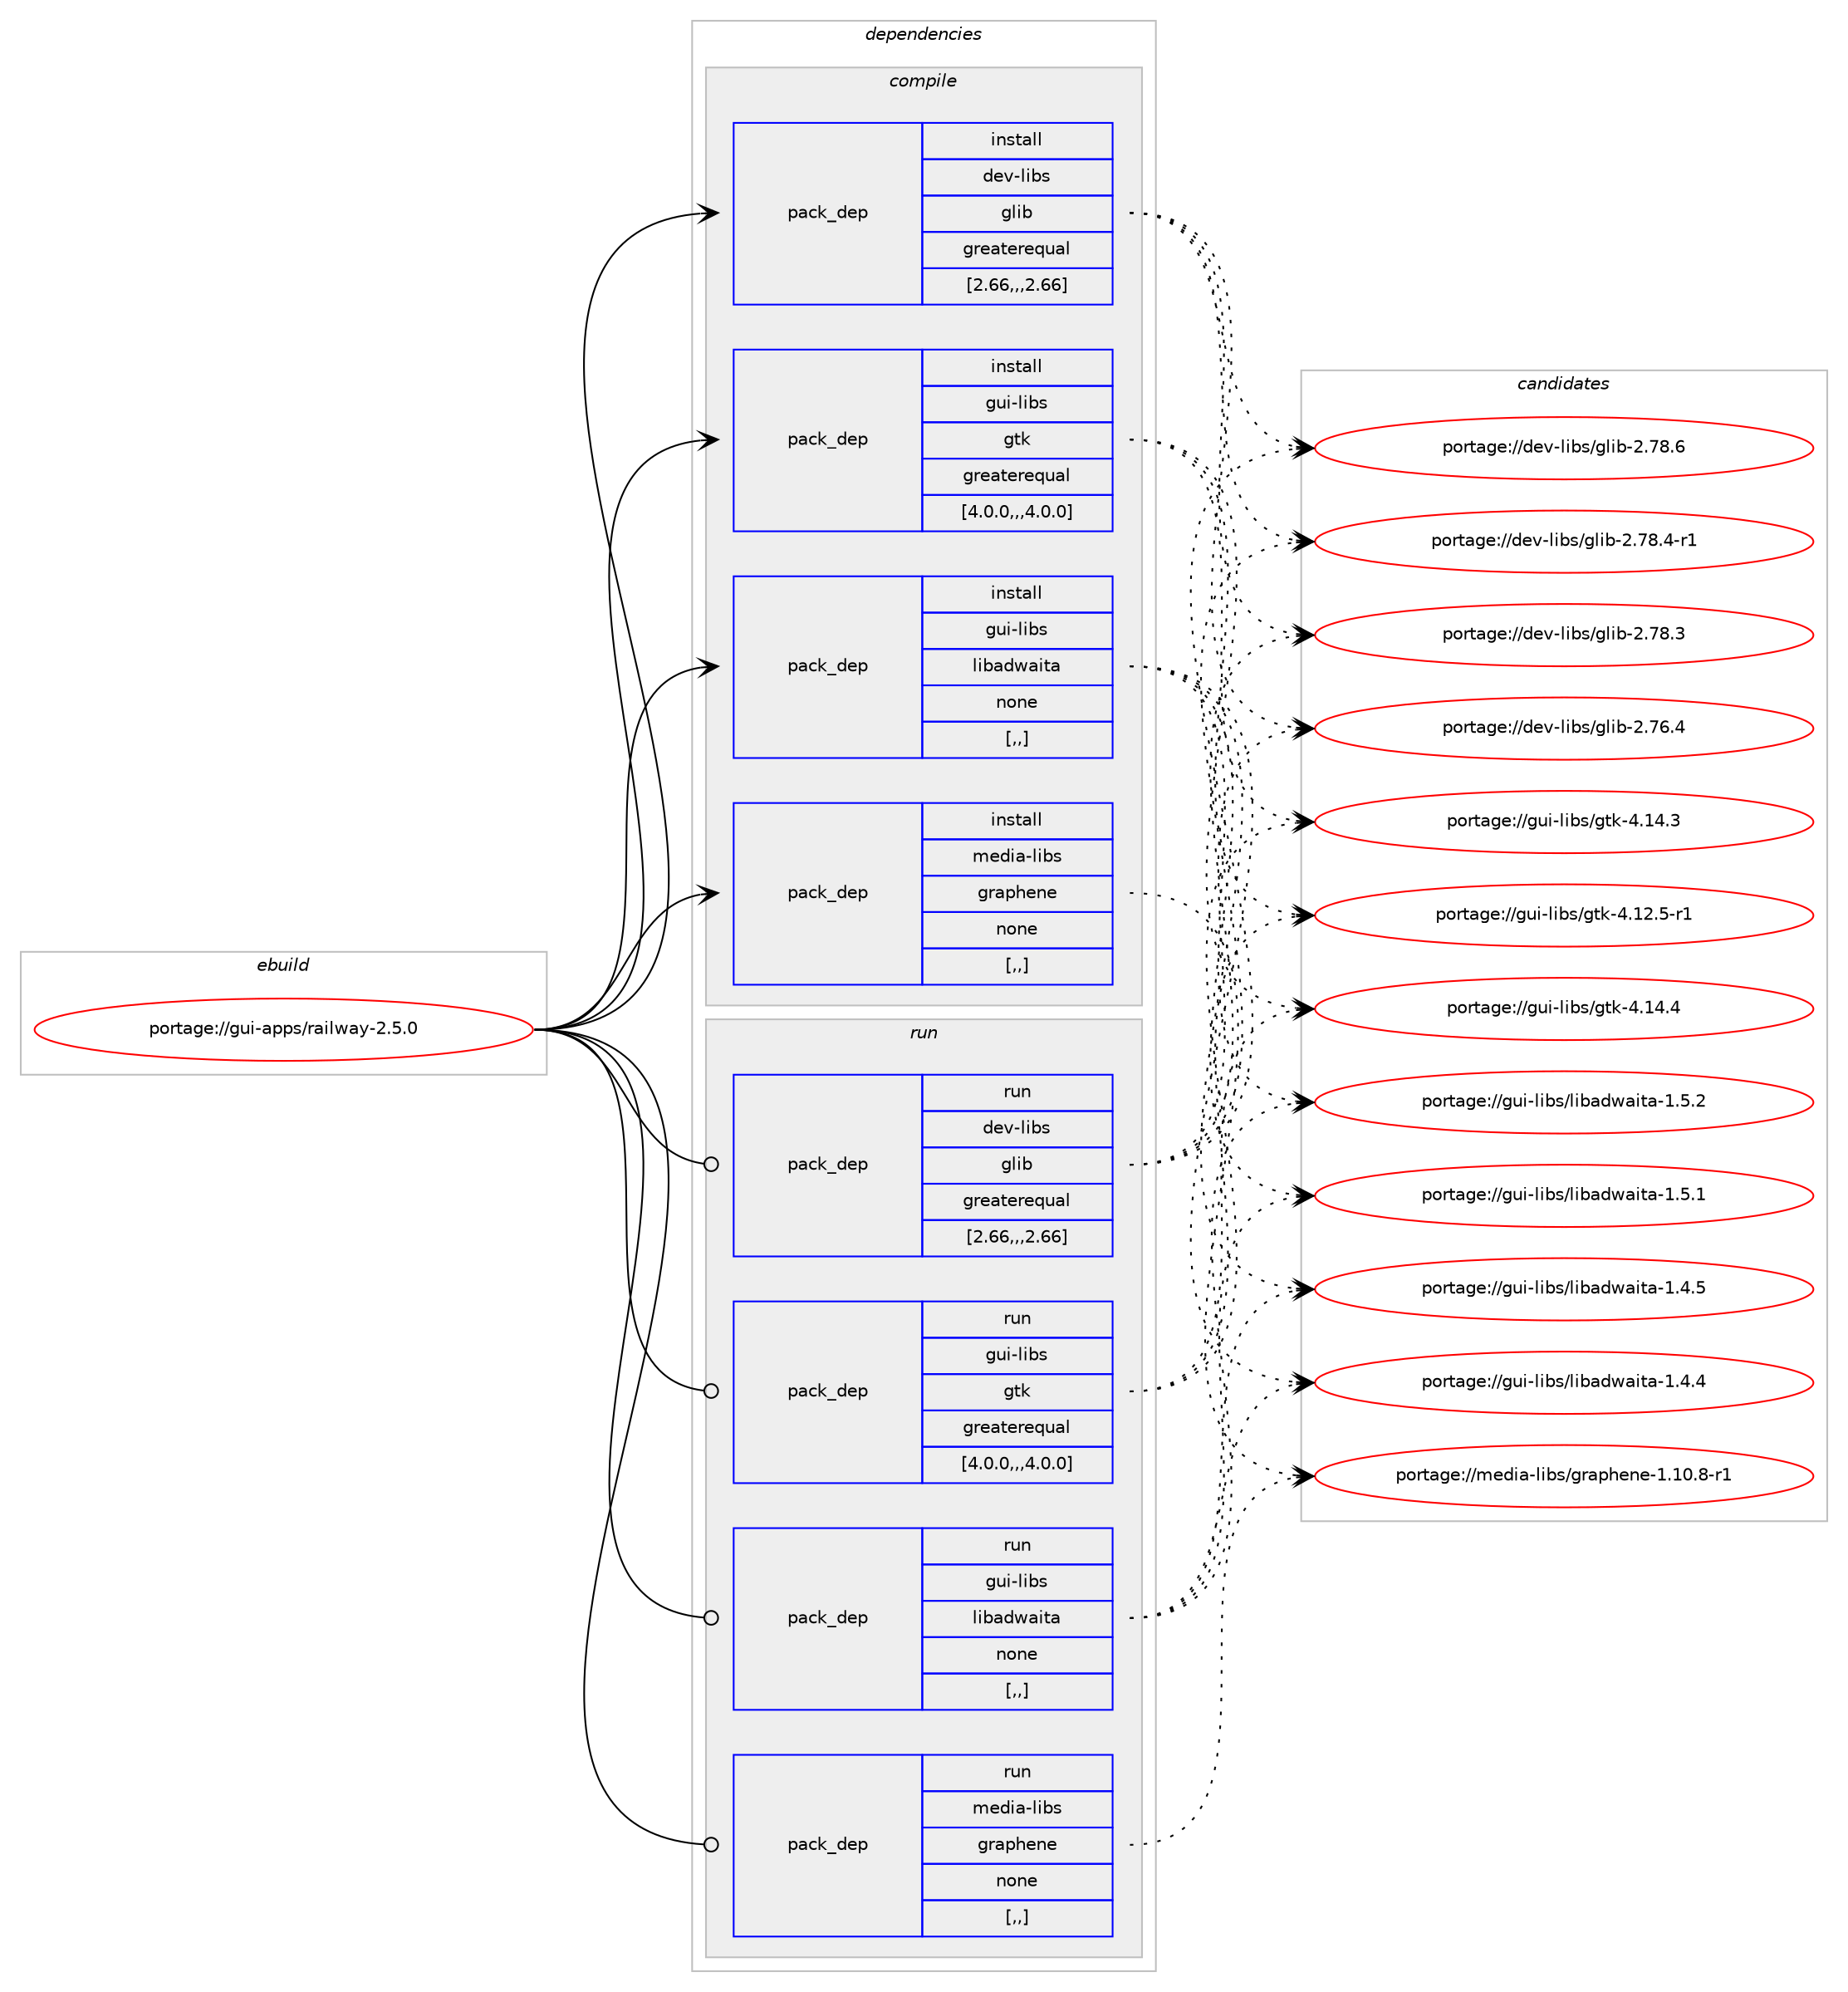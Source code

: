 digraph prolog {

# *************
# Graph options
# *************

newrank=true;
concentrate=true;
compound=true;
graph [rankdir=LR,fontname=Helvetica,fontsize=10,ranksep=1.5];#, ranksep=2.5, nodesep=0.2];
edge  [arrowhead=vee];
node  [fontname=Helvetica,fontsize=10];

# **********
# The ebuild
# **********

subgraph cluster_leftcol {
color=gray;
label=<<i>ebuild</i>>;
id [label="portage://gui-apps/railway-2.5.0", color=red, width=4, href="../gui-apps/railway-2.5.0.svg"];
}

# ****************
# The dependencies
# ****************

subgraph cluster_midcol {
color=gray;
label=<<i>dependencies</i>>;
subgraph cluster_compile {
fillcolor="#eeeeee";
style=filled;
label=<<i>compile</i>>;
subgraph pack174816 {
dependency242584 [label=<<TABLE BORDER="0" CELLBORDER="1" CELLSPACING="0" CELLPADDING="4" WIDTH="220"><TR><TD ROWSPAN="6" CELLPADDING="30">pack_dep</TD></TR><TR><TD WIDTH="110">install</TD></TR><TR><TD>dev-libs</TD></TR><TR><TD>glib</TD></TR><TR><TD>greaterequal</TD></TR><TR><TD>[2.66,,,2.66]</TD></TR></TABLE>>, shape=none, color=blue];
}
id:e -> dependency242584:w [weight=20,style="solid",arrowhead="vee"];
subgraph pack174817 {
dependency242585 [label=<<TABLE BORDER="0" CELLBORDER="1" CELLSPACING="0" CELLPADDING="4" WIDTH="220"><TR><TD ROWSPAN="6" CELLPADDING="30">pack_dep</TD></TR><TR><TD WIDTH="110">install</TD></TR><TR><TD>gui-libs</TD></TR><TR><TD>gtk</TD></TR><TR><TD>greaterequal</TD></TR><TR><TD>[4.0.0,,,4.0.0]</TD></TR></TABLE>>, shape=none, color=blue];
}
id:e -> dependency242585:w [weight=20,style="solid",arrowhead="vee"];
subgraph pack174818 {
dependency242586 [label=<<TABLE BORDER="0" CELLBORDER="1" CELLSPACING="0" CELLPADDING="4" WIDTH="220"><TR><TD ROWSPAN="6" CELLPADDING="30">pack_dep</TD></TR><TR><TD WIDTH="110">install</TD></TR><TR><TD>gui-libs</TD></TR><TR><TD>libadwaita</TD></TR><TR><TD>none</TD></TR><TR><TD>[,,]</TD></TR></TABLE>>, shape=none, color=blue];
}
id:e -> dependency242586:w [weight=20,style="solid",arrowhead="vee"];
subgraph pack174819 {
dependency242587 [label=<<TABLE BORDER="0" CELLBORDER="1" CELLSPACING="0" CELLPADDING="4" WIDTH="220"><TR><TD ROWSPAN="6" CELLPADDING="30">pack_dep</TD></TR><TR><TD WIDTH="110">install</TD></TR><TR><TD>media-libs</TD></TR><TR><TD>graphene</TD></TR><TR><TD>none</TD></TR><TR><TD>[,,]</TD></TR></TABLE>>, shape=none, color=blue];
}
id:e -> dependency242587:w [weight=20,style="solid",arrowhead="vee"];
}
subgraph cluster_compileandrun {
fillcolor="#eeeeee";
style=filled;
label=<<i>compile and run</i>>;
}
subgraph cluster_run {
fillcolor="#eeeeee";
style=filled;
label=<<i>run</i>>;
subgraph pack174820 {
dependency242588 [label=<<TABLE BORDER="0" CELLBORDER="1" CELLSPACING="0" CELLPADDING="4" WIDTH="220"><TR><TD ROWSPAN="6" CELLPADDING="30">pack_dep</TD></TR><TR><TD WIDTH="110">run</TD></TR><TR><TD>dev-libs</TD></TR><TR><TD>glib</TD></TR><TR><TD>greaterequal</TD></TR><TR><TD>[2.66,,,2.66]</TD></TR></TABLE>>, shape=none, color=blue];
}
id:e -> dependency242588:w [weight=20,style="solid",arrowhead="odot"];
subgraph pack174821 {
dependency242589 [label=<<TABLE BORDER="0" CELLBORDER="1" CELLSPACING="0" CELLPADDING="4" WIDTH="220"><TR><TD ROWSPAN="6" CELLPADDING="30">pack_dep</TD></TR><TR><TD WIDTH="110">run</TD></TR><TR><TD>gui-libs</TD></TR><TR><TD>gtk</TD></TR><TR><TD>greaterequal</TD></TR><TR><TD>[4.0.0,,,4.0.0]</TD></TR></TABLE>>, shape=none, color=blue];
}
id:e -> dependency242589:w [weight=20,style="solid",arrowhead="odot"];
subgraph pack174822 {
dependency242590 [label=<<TABLE BORDER="0" CELLBORDER="1" CELLSPACING="0" CELLPADDING="4" WIDTH="220"><TR><TD ROWSPAN="6" CELLPADDING="30">pack_dep</TD></TR><TR><TD WIDTH="110">run</TD></TR><TR><TD>gui-libs</TD></TR><TR><TD>libadwaita</TD></TR><TR><TD>none</TD></TR><TR><TD>[,,]</TD></TR></TABLE>>, shape=none, color=blue];
}
id:e -> dependency242590:w [weight=20,style="solid",arrowhead="odot"];
subgraph pack174823 {
dependency242591 [label=<<TABLE BORDER="0" CELLBORDER="1" CELLSPACING="0" CELLPADDING="4" WIDTH="220"><TR><TD ROWSPAN="6" CELLPADDING="30">pack_dep</TD></TR><TR><TD WIDTH="110">run</TD></TR><TR><TD>media-libs</TD></TR><TR><TD>graphene</TD></TR><TR><TD>none</TD></TR><TR><TD>[,,]</TD></TR></TABLE>>, shape=none, color=blue];
}
id:e -> dependency242591:w [weight=20,style="solid",arrowhead="odot"];
}
}

# **************
# The candidates
# **************

subgraph cluster_choices {
rank=same;
color=gray;
label=<<i>candidates</i>>;

subgraph choice174816 {
color=black;
nodesep=1;
choice1001011184510810598115471031081059845504655564654 [label="portage://dev-libs/glib-2.78.6", color=red, width=4,href="../dev-libs/glib-2.78.6.svg"];
choice10010111845108105981154710310810598455046555646524511449 [label="portage://dev-libs/glib-2.78.4-r1", color=red, width=4,href="../dev-libs/glib-2.78.4-r1.svg"];
choice1001011184510810598115471031081059845504655564651 [label="portage://dev-libs/glib-2.78.3", color=red, width=4,href="../dev-libs/glib-2.78.3.svg"];
choice1001011184510810598115471031081059845504655544652 [label="portage://dev-libs/glib-2.76.4", color=red, width=4,href="../dev-libs/glib-2.76.4.svg"];
dependency242584:e -> choice1001011184510810598115471031081059845504655564654:w [style=dotted,weight="100"];
dependency242584:e -> choice10010111845108105981154710310810598455046555646524511449:w [style=dotted,weight="100"];
dependency242584:e -> choice1001011184510810598115471031081059845504655564651:w [style=dotted,weight="100"];
dependency242584:e -> choice1001011184510810598115471031081059845504655544652:w [style=dotted,weight="100"];
}
subgraph choice174817 {
color=black;
nodesep=1;
choice10311710545108105981154710311610745524649524652 [label="portage://gui-libs/gtk-4.14.4", color=red, width=4,href="../gui-libs/gtk-4.14.4.svg"];
choice10311710545108105981154710311610745524649524651 [label="portage://gui-libs/gtk-4.14.3", color=red, width=4,href="../gui-libs/gtk-4.14.3.svg"];
choice103117105451081059811547103116107455246495046534511449 [label="portage://gui-libs/gtk-4.12.5-r1", color=red, width=4,href="../gui-libs/gtk-4.12.5-r1.svg"];
dependency242585:e -> choice10311710545108105981154710311610745524649524652:w [style=dotted,weight="100"];
dependency242585:e -> choice10311710545108105981154710311610745524649524651:w [style=dotted,weight="100"];
dependency242585:e -> choice103117105451081059811547103116107455246495046534511449:w [style=dotted,weight="100"];
}
subgraph choice174818 {
color=black;
nodesep=1;
choice10311710545108105981154710810598971001199710511697454946534650 [label="portage://gui-libs/libadwaita-1.5.2", color=red, width=4,href="../gui-libs/libadwaita-1.5.2.svg"];
choice10311710545108105981154710810598971001199710511697454946534649 [label="portage://gui-libs/libadwaita-1.5.1", color=red, width=4,href="../gui-libs/libadwaita-1.5.1.svg"];
choice10311710545108105981154710810598971001199710511697454946524653 [label="portage://gui-libs/libadwaita-1.4.5", color=red, width=4,href="../gui-libs/libadwaita-1.4.5.svg"];
choice10311710545108105981154710810598971001199710511697454946524652 [label="portage://gui-libs/libadwaita-1.4.4", color=red, width=4,href="../gui-libs/libadwaita-1.4.4.svg"];
dependency242586:e -> choice10311710545108105981154710810598971001199710511697454946534650:w [style=dotted,weight="100"];
dependency242586:e -> choice10311710545108105981154710810598971001199710511697454946534649:w [style=dotted,weight="100"];
dependency242586:e -> choice10311710545108105981154710810598971001199710511697454946524653:w [style=dotted,weight="100"];
dependency242586:e -> choice10311710545108105981154710810598971001199710511697454946524652:w [style=dotted,weight="100"];
}
subgraph choice174819 {
color=black;
nodesep=1;
choice1091011001059745108105981154710311497112104101110101454946494846564511449 [label="portage://media-libs/graphene-1.10.8-r1", color=red, width=4,href="../media-libs/graphene-1.10.8-r1.svg"];
dependency242587:e -> choice1091011001059745108105981154710311497112104101110101454946494846564511449:w [style=dotted,weight="100"];
}
subgraph choice174820 {
color=black;
nodesep=1;
choice1001011184510810598115471031081059845504655564654 [label="portage://dev-libs/glib-2.78.6", color=red, width=4,href="../dev-libs/glib-2.78.6.svg"];
choice10010111845108105981154710310810598455046555646524511449 [label="portage://dev-libs/glib-2.78.4-r1", color=red, width=4,href="../dev-libs/glib-2.78.4-r1.svg"];
choice1001011184510810598115471031081059845504655564651 [label="portage://dev-libs/glib-2.78.3", color=red, width=4,href="../dev-libs/glib-2.78.3.svg"];
choice1001011184510810598115471031081059845504655544652 [label="portage://dev-libs/glib-2.76.4", color=red, width=4,href="../dev-libs/glib-2.76.4.svg"];
dependency242588:e -> choice1001011184510810598115471031081059845504655564654:w [style=dotted,weight="100"];
dependency242588:e -> choice10010111845108105981154710310810598455046555646524511449:w [style=dotted,weight="100"];
dependency242588:e -> choice1001011184510810598115471031081059845504655564651:w [style=dotted,weight="100"];
dependency242588:e -> choice1001011184510810598115471031081059845504655544652:w [style=dotted,weight="100"];
}
subgraph choice174821 {
color=black;
nodesep=1;
choice10311710545108105981154710311610745524649524652 [label="portage://gui-libs/gtk-4.14.4", color=red, width=4,href="../gui-libs/gtk-4.14.4.svg"];
choice10311710545108105981154710311610745524649524651 [label="portage://gui-libs/gtk-4.14.3", color=red, width=4,href="../gui-libs/gtk-4.14.3.svg"];
choice103117105451081059811547103116107455246495046534511449 [label="portage://gui-libs/gtk-4.12.5-r1", color=red, width=4,href="../gui-libs/gtk-4.12.5-r1.svg"];
dependency242589:e -> choice10311710545108105981154710311610745524649524652:w [style=dotted,weight="100"];
dependency242589:e -> choice10311710545108105981154710311610745524649524651:w [style=dotted,weight="100"];
dependency242589:e -> choice103117105451081059811547103116107455246495046534511449:w [style=dotted,weight="100"];
}
subgraph choice174822 {
color=black;
nodesep=1;
choice10311710545108105981154710810598971001199710511697454946534650 [label="portage://gui-libs/libadwaita-1.5.2", color=red, width=4,href="../gui-libs/libadwaita-1.5.2.svg"];
choice10311710545108105981154710810598971001199710511697454946534649 [label="portage://gui-libs/libadwaita-1.5.1", color=red, width=4,href="../gui-libs/libadwaita-1.5.1.svg"];
choice10311710545108105981154710810598971001199710511697454946524653 [label="portage://gui-libs/libadwaita-1.4.5", color=red, width=4,href="../gui-libs/libadwaita-1.4.5.svg"];
choice10311710545108105981154710810598971001199710511697454946524652 [label="portage://gui-libs/libadwaita-1.4.4", color=red, width=4,href="../gui-libs/libadwaita-1.4.4.svg"];
dependency242590:e -> choice10311710545108105981154710810598971001199710511697454946534650:w [style=dotted,weight="100"];
dependency242590:e -> choice10311710545108105981154710810598971001199710511697454946534649:w [style=dotted,weight="100"];
dependency242590:e -> choice10311710545108105981154710810598971001199710511697454946524653:w [style=dotted,weight="100"];
dependency242590:e -> choice10311710545108105981154710810598971001199710511697454946524652:w [style=dotted,weight="100"];
}
subgraph choice174823 {
color=black;
nodesep=1;
choice1091011001059745108105981154710311497112104101110101454946494846564511449 [label="portage://media-libs/graphene-1.10.8-r1", color=red, width=4,href="../media-libs/graphene-1.10.8-r1.svg"];
dependency242591:e -> choice1091011001059745108105981154710311497112104101110101454946494846564511449:w [style=dotted,weight="100"];
}
}

}
